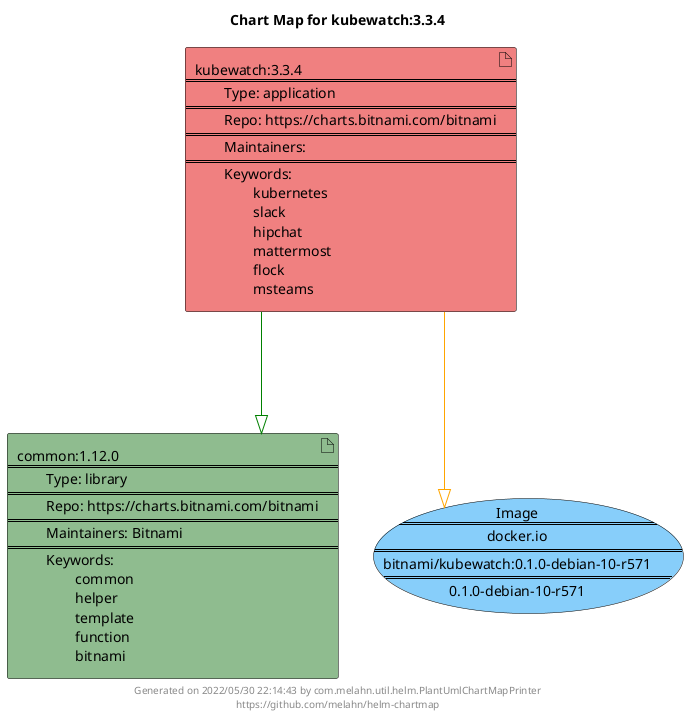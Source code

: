 @startuml
skinparam linetype ortho
skinparam backgroundColor white
skinparam usecaseBorderColor black
skinparam usecaseArrowColor LightSlateGray
skinparam artifactBorderColor black
skinparam artifactArrowColor LightSlateGray

title Chart Map for kubewatch:3.3.4

'There are 2 referenced Helm Charts
artifact "kubewatch:3.3.4\n====\n\tType: application\n====\n\tRepo: https://charts.bitnami.com/bitnami\n====\n\tMaintainers: \n====\n\tKeywords: \n\t\tkubernetes\n\t\tslack\n\t\thipchat\n\t\tmattermost\n\t\tflock\n\t\tmsteams" as kubewatch_3_3_4 #LightCoral
artifact "common:1.12.0\n====\n\tType: library\n====\n\tRepo: https://charts.bitnami.com/bitnami\n====\n\tMaintainers: Bitnami\n====\n\tKeywords: \n\t\tcommon\n\t\thelper\n\t\ttemplate\n\t\tfunction\n\t\tbitnami" as common_1_12_0 #DarkSeaGreen

'There is one referenced Docker Image
usecase "Image\n====\ndocker.io\n====\nbitnami/kubewatch:0.1.0-debian-10-r571\n====\n0.1.0-debian-10-r571" as docker_io_bitnami_kubewatch_0_1_0_debian_10_r571 #LightSkyBlue

'Chart Dependencies
kubewatch_3_3_4--[#green]-|>common_1_12_0
kubewatch_3_3_4--[#orange]-|>docker_io_bitnami_kubewatch_0_1_0_debian_10_r571

center footer Generated on 2022/05/30 22:14:43 by com.melahn.util.helm.PlantUmlChartMapPrinter\nhttps://github.com/melahn/helm-chartmap
@enduml
